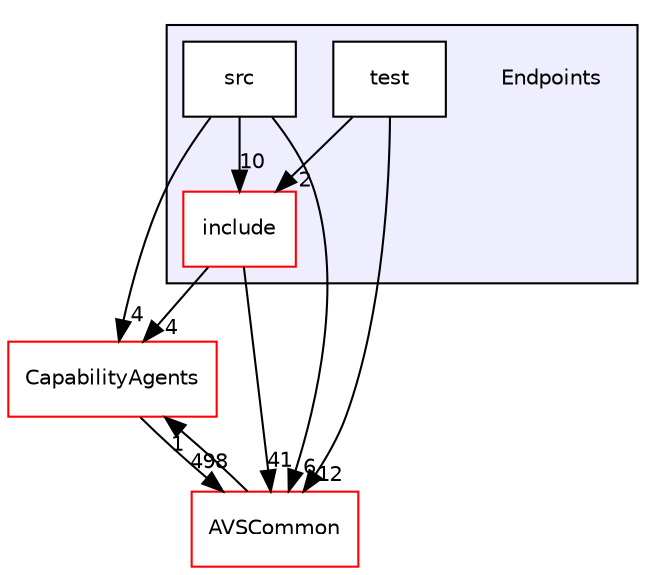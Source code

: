 digraph "/workplace/avs-device-sdk/Endpoints" {
  compound=true
  node [ fontsize="10", fontname="Helvetica"];
  edge [ labelfontsize="10", labelfontname="Helvetica"];
  subgraph clusterdir_0a90cfc4c6fc93350190d2c91cca5e69 {
    graph [ bgcolor="#eeeeff", pencolor="black", label="" URL="dir_0a90cfc4c6fc93350190d2c91cca5e69.html"];
    dir_0a90cfc4c6fc93350190d2c91cca5e69 [shape=plaintext label="Endpoints"];
    dir_7a58df4bcbb68d87015859ee7ca53249 [shape=box label="include" color="red" fillcolor="white" style="filled" URL="dir_7a58df4bcbb68d87015859ee7ca53249.html"];
    dir_e1fb5485b87f3a7aca77289e7fd9cb2a [shape=box label="src" color="black" fillcolor="white" style="filled" URL="dir_e1fb5485b87f3a7aca77289e7fd9cb2a.html"];
    dir_8129760450274e680fc326a2191f6766 [shape=box label="test" color="black" fillcolor="white" style="filled" URL="dir_8129760450274e680fc326a2191f6766.html"];
  }
  dir_7cf910bd1d7603f12ef47ff650cec893 [shape=box label="CapabilityAgents" fillcolor="white" style="filled" color="red" URL="dir_7cf910bd1d7603f12ef47ff650cec893.html"];
  dir_13e65effb2bde530b17b3d5eefcd0266 [shape=box label="AVSCommon" fillcolor="white" style="filled" color="red" URL="dir_13e65effb2bde530b17b3d5eefcd0266.html"];
  dir_e1fb5485b87f3a7aca77289e7fd9cb2a->dir_7cf910bd1d7603f12ef47ff650cec893 [headlabel="4", labeldistance=1.5 headhref="dir_000458_000328.html"];
  dir_e1fb5485b87f3a7aca77289e7fd9cb2a->dir_13e65effb2bde530b17b3d5eefcd0266 [headlabel="6", labeldistance=1.5 headhref="dir_000458_000017.html"];
  dir_e1fb5485b87f3a7aca77289e7fd9cb2a->dir_7a58df4bcbb68d87015859ee7ca53249 [headlabel="10", labeldistance=1.5 headhref="dir_000458_000456.html"];
  dir_7cf910bd1d7603f12ef47ff650cec893->dir_13e65effb2bde530b17b3d5eefcd0266 [headlabel="498", labeldistance=1.5 headhref="dir_000328_000017.html"];
  dir_13e65effb2bde530b17b3d5eefcd0266->dir_7cf910bd1d7603f12ef47ff650cec893 [headlabel="1", labeldistance=1.5 headhref="dir_000017_000328.html"];
  dir_8129760450274e680fc326a2191f6766->dir_13e65effb2bde530b17b3d5eefcd0266 [headlabel="12", labeldistance=1.5 headhref="dir_000459_000017.html"];
  dir_8129760450274e680fc326a2191f6766->dir_7a58df4bcbb68d87015859ee7ca53249 [headlabel="2", labeldistance=1.5 headhref="dir_000459_000456.html"];
  dir_7a58df4bcbb68d87015859ee7ca53249->dir_7cf910bd1d7603f12ef47ff650cec893 [headlabel="4", labeldistance=1.5 headhref="dir_000456_000328.html"];
  dir_7a58df4bcbb68d87015859ee7ca53249->dir_13e65effb2bde530b17b3d5eefcd0266 [headlabel="41", labeldistance=1.5 headhref="dir_000456_000017.html"];
}

